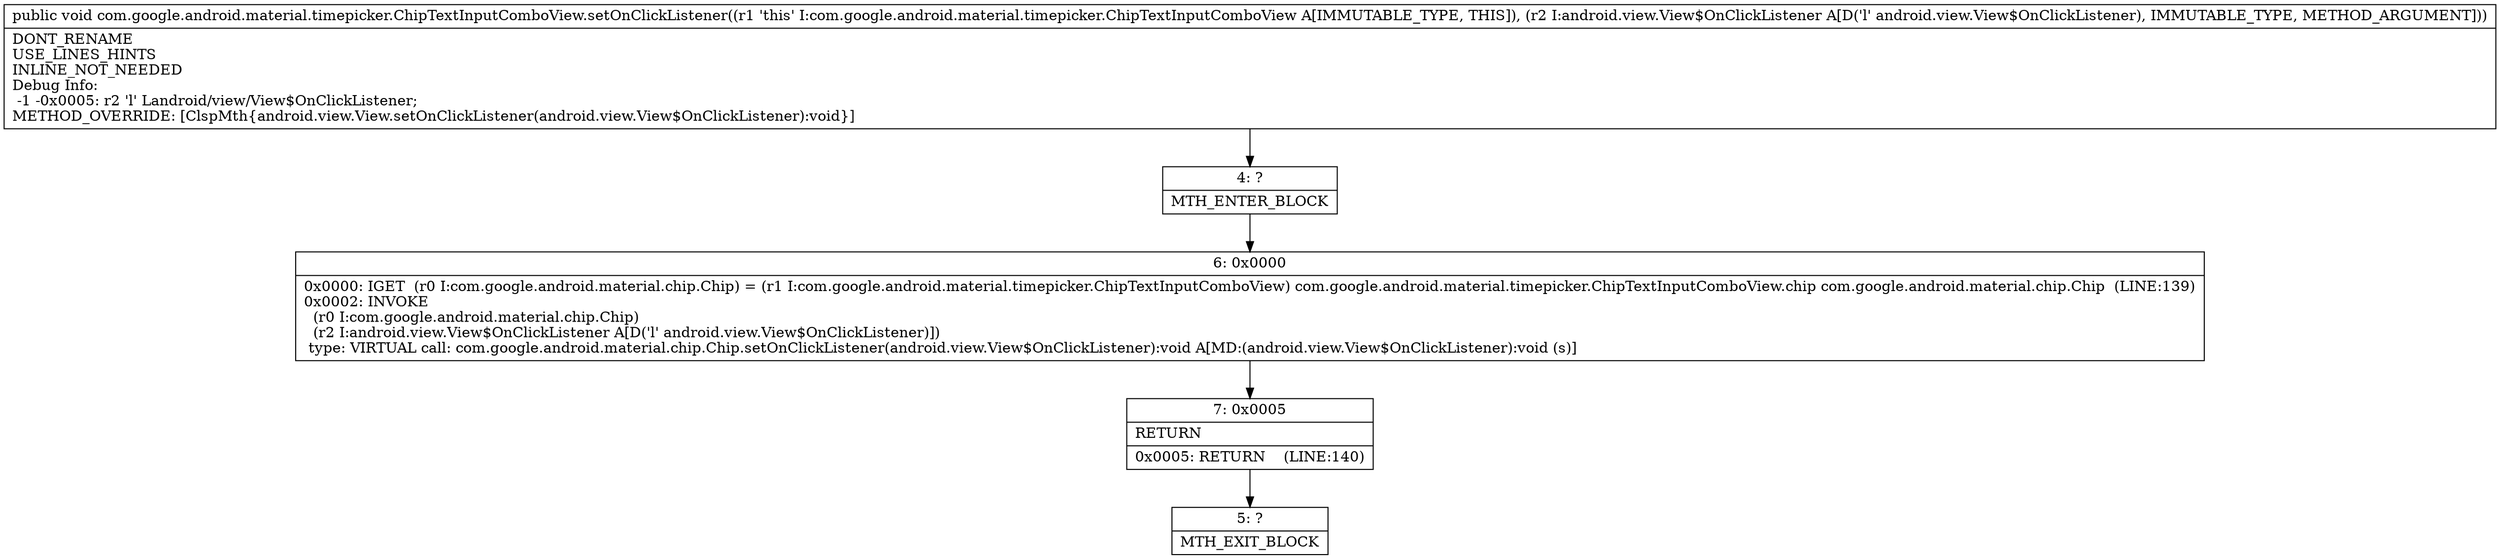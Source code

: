 digraph "CFG forcom.google.android.material.timepicker.ChipTextInputComboView.setOnClickListener(Landroid\/view\/View$OnClickListener;)V" {
Node_4 [shape=record,label="{4\:\ ?|MTH_ENTER_BLOCK\l}"];
Node_6 [shape=record,label="{6\:\ 0x0000|0x0000: IGET  (r0 I:com.google.android.material.chip.Chip) = (r1 I:com.google.android.material.timepicker.ChipTextInputComboView) com.google.android.material.timepicker.ChipTextInputComboView.chip com.google.android.material.chip.Chip  (LINE:139)\l0x0002: INVOKE  \l  (r0 I:com.google.android.material.chip.Chip)\l  (r2 I:android.view.View$OnClickListener A[D('l' android.view.View$OnClickListener)])\l type: VIRTUAL call: com.google.android.material.chip.Chip.setOnClickListener(android.view.View$OnClickListener):void A[MD:(android.view.View$OnClickListener):void (s)]\l}"];
Node_7 [shape=record,label="{7\:\ 0x0005|RETURN\l|0x0005: RETURN    (LINE:140)\l}"];
Node_5 [shape=record,label="{5\:\ ?|MTH_EXIT_BLOCK\l}"];
MethodNode[shape=record,label="{public void com.google.android.material.timepicker.ChipTextInputComboView.setOnClickListener((r1 'this' I:com.google.android.material.timepicker.ChipTextInputComboView A[IMMUTABLE_TYPE, THIS]), (r2 I:android.view.View$OnClickListener A[D('l' android.view.View$OnClickListener), IMMUTABLE_TYPE, METHOD_ARGUMENT]))  | DONT_RENAME\lUSE_LINES_HINTS\lINLINE_NOT_NEEDED\lDebug Info:\l  \-1 \-0x0005: r2 'l' Landroid\/view\/View$OnClickListener;\lMETHOD_OVERRIDE: [ClspMth\{android.view.View.setOnClickListener(android.view.View$OnClickListener):void\}]\l}"];
MethodNode -> Node_4;Node_4 -> Node_6;
Node_6 -> Node_7;
Node_7 -> Node_5;
}

